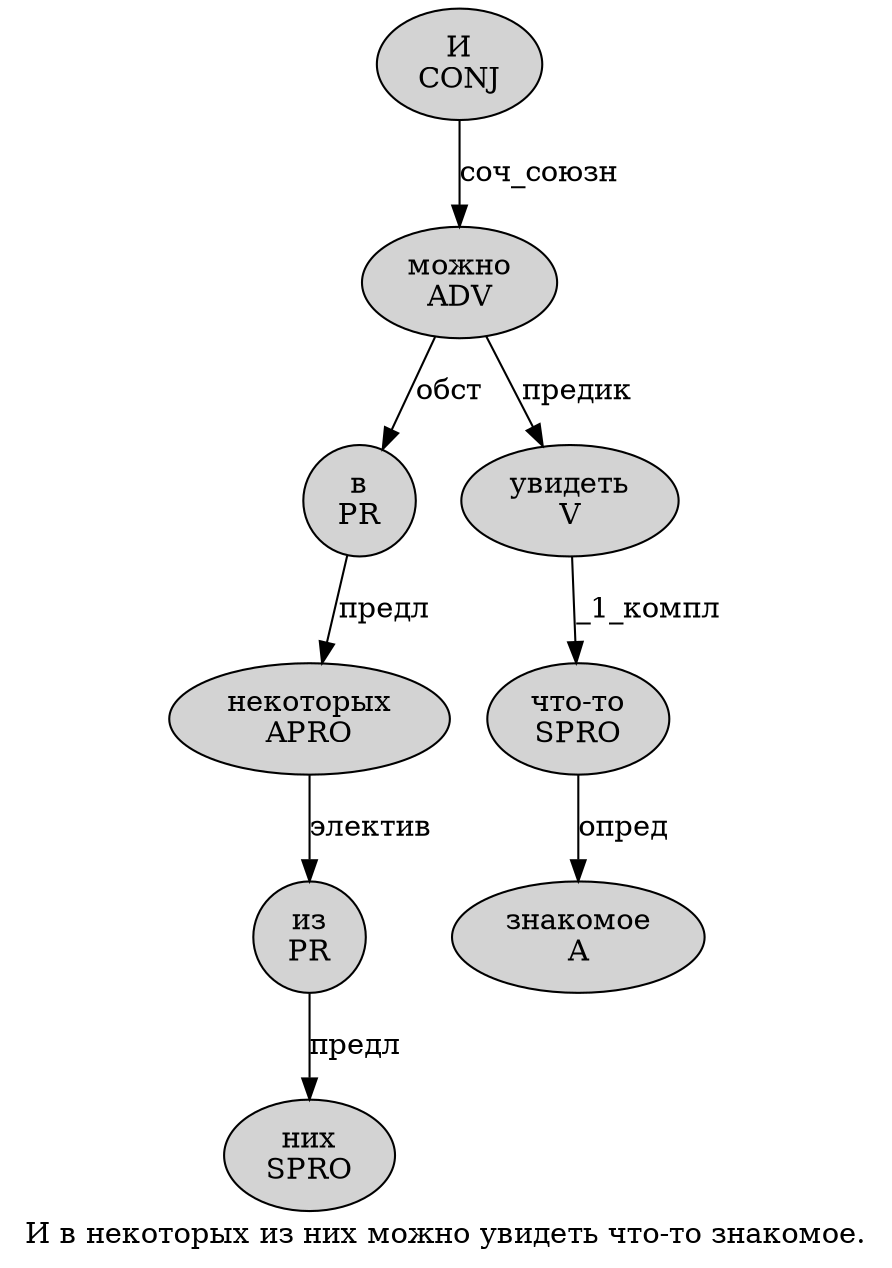 digraph SENTENCE_2110 {
	graph [label="И в некоторых из них можно увидеть что-то знакомое."]
	node [style=filled]
		0 [label="И
CONJ" color="" fillcolor=lightgray penwidth=1 shape=ellipse]
		1 [label="в
PR" color="" fillcolor=lightgray penwidth=1 shape=ellipse]
		2 [label="некоторых
APRO" color="" fillcolor=lightgray penwidth=1 shape=ellipse]
		3 [label="из
PR" color="" fillcolor=lightgray penwidth=1 shape=ellipse]
		4 [label="них
SPRO" color="" fillcolor=lightgray penwidth=1 shape=ellipse]
		5 [label="можно
ADV" color="" fillcolor=lightgray penwidth=1 shape=ellipse]
		6 [label="увидеть
V" color="" fillcolor=lightgray penwidth=1 shape=ellipse]
		7 [label="что-то
SPRO" color="" fillcolor=lightgray penwidth=1 shape=ellipse]
		8 [label="знакомое
A" color="" fillcolor=lightgray penwidth=1 shape=ellipse]
			6 -> 7 [label="_1_компл"]
			2 -> 3 [label="электив"]
			3 -> 4 [label="предл"]
			0 -> 5 [label="соч_союзн"]
			7 -> 8 [label="опред"]
			5 -> 1 [label="обст"]
			5 -> 6 [label="предик"]
			1 -> 2 [label="предл"]
}